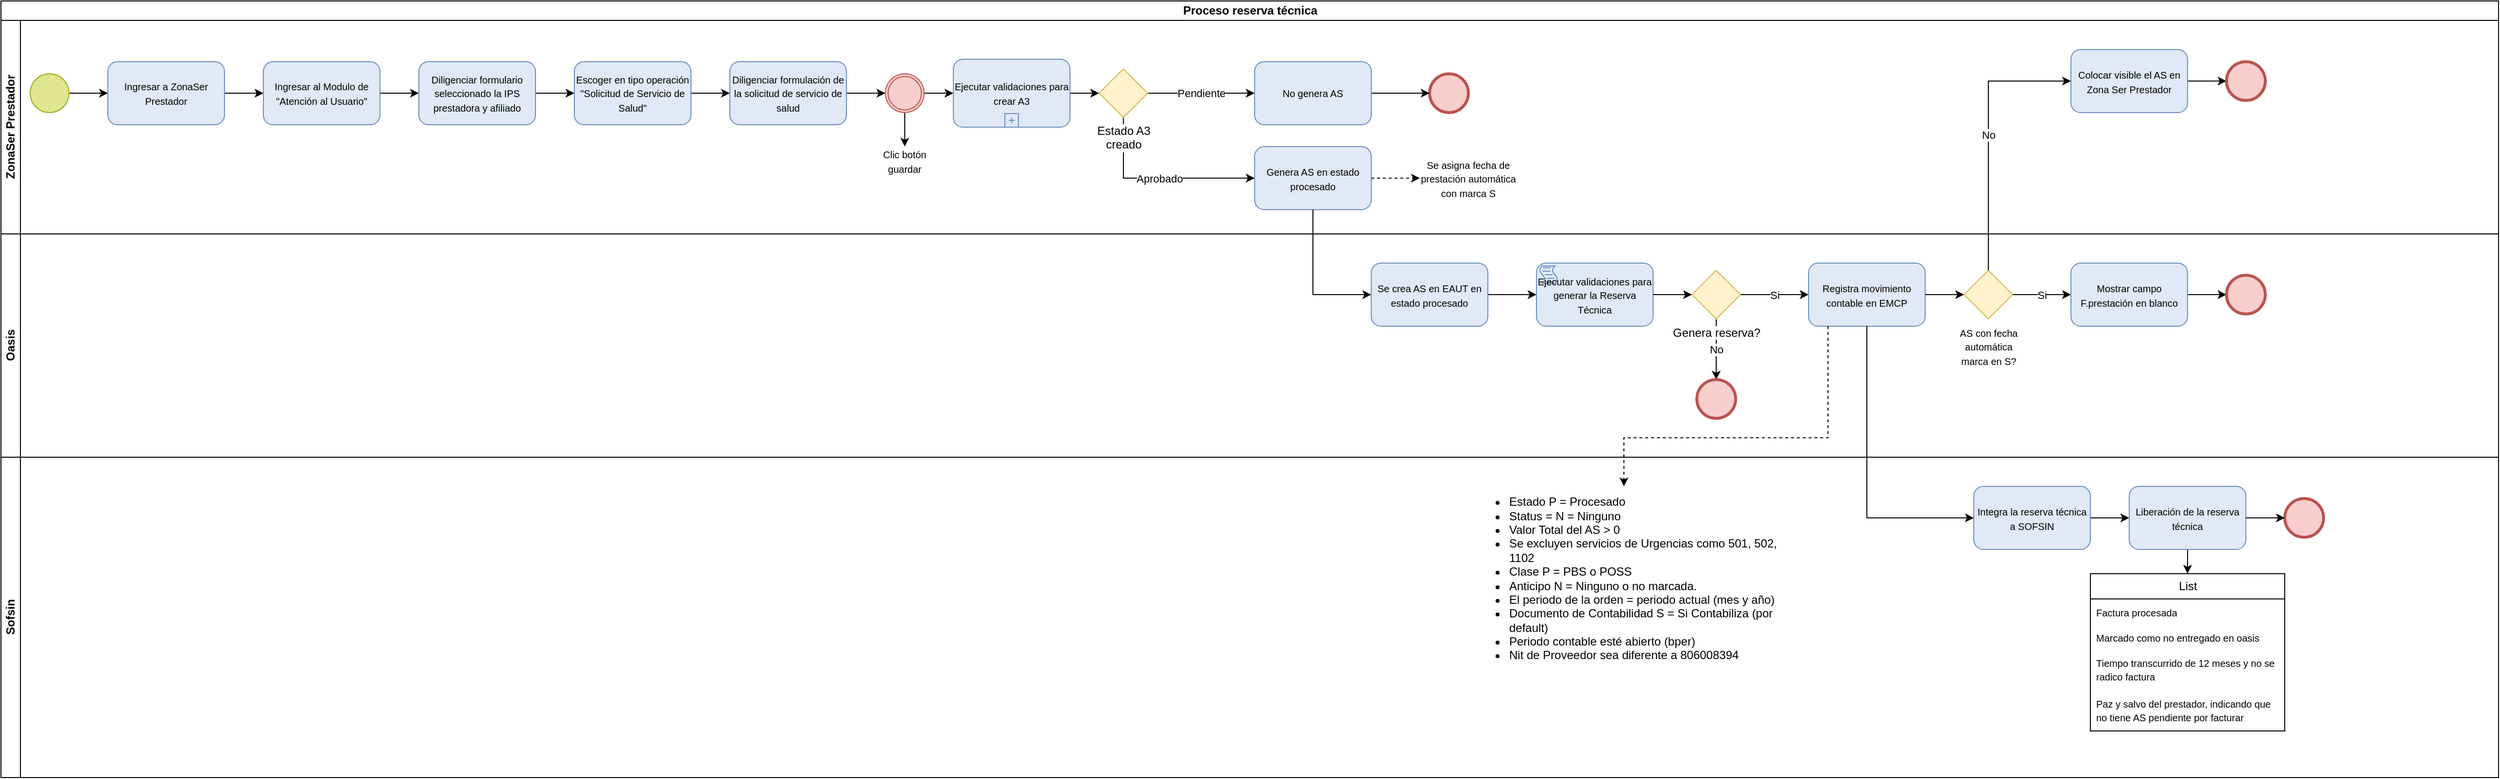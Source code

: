 <mxfile version="21.6.5" type="github">
  <diagram name="Página-1" id="OOA_6IZKtUR3cF3tt41C">
    <mxGraphModel dx="1434" dy="764" grid="1" gridSize="10" guides="1" tooltips="1" connect="1" arrows="1" fold="1" page="1" pageScale="1" pageWidth="2600" pageHeight="819" math="0" shadow="0">
      <root>
        <mxCell id="0" />
        <mxCell id="1" parent="0" />
        <mxCell id="e6QzIjx4ru65ZYh6eTGg-1" value="Proceso reserva técnica" style="swimlane;childLayout=stackLayout;resizeParent=1;resizeParentMax=0;horizontal=1;startSize=20;horizontalStack=0;html=1;" parent="1" vertex="1">
          <mxGeometry x="10" y="10" width="2570" height="800" as="geometry" />
        </mxCell>
        <mxCell id="e6QzIjx4ru65ZYh6eTGg-2" value="ZonaSer Prestador" style="swimlane;startSize=20;horizontal=0;html=1;" parent="e6QzIjx4ru65ZYh6eTGg-1" vertex="1">
          <mxGeometry y="20" width="2570" height="220" as="geometry" />
        </mxCell>
        <mxCell id="e6QzIjx4ru65ZYh6eTGg-6" value="" style="points=[[0.145,0.145,0],[0.5,0,0],[0.855,0.145,0],[1,0.5,0],[0.855,0.855,0],[0.5,1,0],[0.145,0.855,0],[0,0.5,0]];shape=mxgraph.bpmn.event;html=1;verticalLabelPosition=bottom;labelBackgroundColor=#ffffff;verticalAlign=top;align=center;perimeter=ellipsePerimeter;outlineConnect=0;aspect=fixed;outline=end;symbol=terminate2;fillColor=#f8cecc;strokeColor=#b85450;" parent="e6QzIjx4ru65ZYh6eTGg-2" vertex="1">
          <mxGeometry x="1470" y="55" width="40" height="40" as="geometry" />
        </mxCell>
        <mxCell id="e6QzIjx4ru65ZYh6eTGg-8" style="edgeStyle=orthogonalEdgeStyle;rounded=0;orthogonalLoop=1;jettySize=auto;html=1;" parent="e6QzIjx4ru65ZYh6eTGg-2" source="e6QzIjx4ru65ZYh6eTGg-5" target="e6QzIjx4ru65ZYh6eTGg-7" edge="1">
          <mxGeometry relative="1" as="geometry" />
        </mxCell>
        <mxCell id="e6QzIjx4ru65ZYh6eTGg-5" value="" style="points=[[0.145,0.145,0],[0.5,0,0],[0.855,0.145,0],[1,0.5,0],[0.855,0.855,0],[0.5,1,0],[0.145,0.855,0],[0,0.5,0]];shape=mxgraph.bpmn.event;html=1;verticalLabelPosition=bottom;labelBackgroundColor=#ffffff;verticalAlign=top;align=center;perimeter=ellipsePerimeter;outlineConnect=0;aspect=fixed;outline=standard;symbol=general;fillColor=#e0e68e;strokeColor=#95a81a;" parent="e6QzIjx4ru65ZYh6eTGg-2" vertex="1">
          <mxGeometry x="30" y="55" width="40" height="40" as="geometry" />
        </mxCell>
        <mxCell id="e6QzIjx4ru65ZYh6eTGg-11" value="" style="edgeStyle=orthogonalEdgeStyle;rounded=0;orthogonalLoop=1;jettySize=auto;html=1;" parent="e6QzIjx4ru65ZYh6eTGg-2" source="e6QzIjx4ru65ZYh6eTGg-7" target="e6QzIjx4ru65ZYh6eTGg-10" edge="1">
          <mxGeometry relative="1" as="geometry" />
        </mxCell>
        <mxCell id="e6QzIjx4ru65ZYh6eTGg-7" value="&lt;font style=&quot;font-size: 10px;&quot;&gt;Ingresar a ZonaSer Prestador&lt;/font&gt;" style="points=[[0.25,0,0],[0.5,0,0],[0.75,0,0],[1,0.25,0],[1,0.5,0],[1,0.75,0],[0.75,1,0],[0.5,1,0],[0.25,1,0],[0,0.75,0],[0,0.5,0],[0,0.25,0]];shape=mxgraph.bpmn.task;whiteSpace=wrap;rectStyle=rounded;size=10;html=1;container=1;expand=0;collapsible=0;taskMarker=abstract;fillColor=#E0E9F5;strokeColor=#6c8ebf;" parent="e6QzIjx4ru65ZYh6eTGg-2" vertex="1">
          <mxGeometry x="110" y="42.5" width="120" height="65" as="geometry" />
        </mxCell>
        <mxCell id="e6QzIjx4ru65ZYh6eTGg-13" value="" style="edgeStyle=orthogonalEdgeStyle;rounded=0;orthogonalLoop=1;jettySize=auto;html=1;" parent="e6QzIjx4ru65ZYh6eTGg-2" source="e6QzIjx4ru65ZYh6eTGg-10" target="e6QzIjx4ru65ZYh6eTGg-12" edge="1">
          <mxGeometry relative="1" as="geometry" />
        </mxCell>
        <mxCell id="e6QzIjx4ru65ZYh6eTGg-10" value="&lt;font style=&quot;font-size: 10px;&quot;&gt;Ingresar al Modulo de &quot;Atención al Usuario&quot;&lt;/font&gt;" style="points=[[0.25,0,0],[0.5,0,0],[0.75,0,0],[1,0.25,0],[1,0.5,0],[1,0.75,0],[0.75,1,0],[0.5,1,0],[0.25,1,0],[0,0.75,0],[0,0.5,0],[0,0.25,0]];shape=mxgraph.bpmn.task;whiteSpace=wrap;rectStyle=rounded;size=10;html=1;container=1;expand=0;collapsible=0;taskMarker=abstract;fillColor=#E0E9F5;strokeColor=#6c8ebf;" parent="e6QzIjx4ru65ZYh6eTGg-2" vertex="1">
          <mxGeometry x="270" y="42.5" width="120" height="65" as="geometry" />
        </mxCell>
        <mxCell id="e6QzIjx4ru65ZYh6eTGg-15" value="" style="edgeStyle=orthogonalEdgeStyle;rounded=0;orthogonalLoop=1;jettySize=auto;html=1;" parent="e6QzIjx4ru65ZYh6eTGg-2" source="e6QzIjx4ru65ZYh6eTGg-12" target="e6QzIjx4ru65ZYh6eTGg-14" edge="1">
          <mxGeometry relative="1" as="geometry" />
        </mxCell>
        <mxCell id="e6QzIjx4ru65ZYh6eTGg-12" value="&lt;font style=&quot;font-size: 10px;&quot;&gt;Diligenciar formulario seleccionado la IPS prestadora y afiliado&lt;/font&gt;" style="points=[[0.25,0,0],[0.5,0,0],[0.75,0,0],[1,0.25,0],[1,0.5,0],[1,0.75,0],[0.75,1,0],[0.5,1,0],[0.25,1,0],[0,0.75,0],[0,0.5,0],[0,0.25,0]];shape=mxgraph.bpmn.task;whiteSpace=wrap;rectStyle=rounded;size=10;html=1;container=1;expand=0;collapsible=0;taskMarker=abstract;fillColor=#E0E9F5;strokeColor=#6c8ebf;" parent="e6QzIjx4ru65ZYh6eTGg-2" vertex="1">
          <mxGeometry x="430" y="42.5" width="120" height="65" as="geometry" />
        </mxCell>
        <mxCell id="e6QzIjx4ru65ZYh6eTGg-18" value="" style="edgeStyle=orthogonalEdgeStyle;rounded=0;orthogonalLoop=1;jettySize=auto;html=1;" parent="e6QzIjx4ru65ZYh6eTGg-2" source="e6QzIjx4ru65ZYh6eTGg-14" target="e6QzIjx4ru65ZYh6eTGg-17" edge="1">
          <mxGeometry relative="1" as="geometry" />
        </mxCell>
        <mxCell id="e6QzIjx4ru65ZYh6eTGg-14" value="&lt;font style=&quot;font-size: 10px;&quot;&gt;Escoger en tipo operación &quot;Solicitud de Servicio de Salud&quot;&lt;/font&gt;" style="points=[[0.25,0,0],[0.5,0,0],[0.75,0,0],[1,0.25,0],[1,0.5,0],[1,0.75,0],[0.75,1,0],[0.5,1,0],[0.25,1,0],[0,0.75,0],[0,0.5,0],[0,0.25,0]];shape=mxgraph.bpmn.task;whiteSpace=wrap;rectStyle=rounded;size=10;html=1;container=1;expand=0;collapsible=0;taskMarker=abstract;fillColor=#E0E9F5;strokeColor=#6c8ebf;" parent="e6QzIjx4ru65ZYh6eTGg-2" vertex="1">
          <mxGeometry x="590" y="42.5" width="120" height="65" as="geometry" />
        </mxCell>
        <mxCell id="e6QzIjx4ru65ZYh6eTGg-20" style="edgeStyle=orthogonalEdgeStyle;rounded=0;orthogonalLoop=1;jettySize=auto;html=1;" parent="e6QzIjx4ru65ZYh6eTGg-2" source="e6QzIjx4ru65ZYh6eTGg-17" target="e6QzIjx4ru65ZYh6eTGg-19" edge="1">
          <mxGeometry relative="1" as="geometry" />
        </mxCell>
        <mxCell id="e6QzIjx4ru65ZYh6eTGg-17" value="&lt;font style=&quot;font-size: 10px;&quot;&gt;Diligenciar formulación de la solicitud de servicio de salud&lt;/font&gt;" style="points=[[0.25,0,0],[0.5,0,0],[0.75,0,0],[1,0.25,0],[1,0.5,0],[1,0.75,0],[0.75,1,0],[0.5,1,0],[0.25,1,0],[0,0.75,0],[0,0.5,0],[0,0.25,0]];shape=mxgraph.bpmn.task;whiteSpace=wrap;rectStyle=rounded;size=10;html=1;container=1;expand=0;collapsible=0;taskMarker=abstract;fillColor=#E0E9F5;strokeColor=#6c8ebf;" parent="e6QzIjx4ru65ZYh6eTGg-2" vertex="1">
          <mxGeometry x="750" y="42.5" width="120" height="65" as="geometry" />
        </mxCell>
        <mxCell id="e6QzIjx4ru65ZYh6eTGg-22" style="edgeStyle=orthogonalEdgeStyle;rounded=0;orthogonalLoop=1;jettySize=auto;html=1;" parent="e6QzIjx4ru65ZYh6eTGg-2" source="e6QzIjx4ru65ZYh6eTGg-19" target="e6QzIjx4ru65ZYh6eTGg-21" edge="1">
          <mxGeometry relative="1" as="geometry" />
        </mxCell>
        <mxCell id="e6QzIjx4ru65ZYh6eTGg-24" style="edgeStyle=orthogonalEdgeStyle;rounded=0;orthogonalLoop=1;jettySize=auto;html=1;entryX=0;entryY=0.5;entryDx=0;entryDy=0;entryPerimeter=0;" parent="e6QzIjx4ru65ZYh6eTGg-2" source="e6QzIjx4ru65ZYh6eTGg-19" target="H_R73cIt_kcQ9z9remFp-1" edge="1">
          <mxGeometry relative="1" as="geometry">
            <mxPoint x="980" y="75" as="targetPoint" />
          </mxGeometry>
        </mxCell>
        <mxCell id="e6QzIjx4ru65ZYh6eTGg-19" value="" style="points=[[0.145,0.145,0],[0.5,0,0],[0.855,0.145,0],[1,0.5,0],[0.855,0.855,0],[0.5,1,0],[0.145,0.855,0],[0,0.5,0]];shape=mxgraph.bpmn.event;html=1;verticalLabelPosition=bottom;labelBackgroundColor=#ffffff;verticalAlign=top;align=center;perimeter=ellipsePerimeter;outlineConnect=0;aspect=fixed;outline=throwing;symbol=general;fillColor=#f8cecc;strokeColor=#b85450;" parent="e6QzIjx4ru65ZYh6eTGg-2" vertex="1">
          <mxGeometry x="910" y="55" width="40" height="40" as="geometry" />
        </mxCell>
        <mxCell id="e6QzIjx4ru65ZYh6eTGg-21" value="&lt;font style=&quot;font-size: 10px;&quot;&gt;Clic botón guardar&lt;/font&gt;" style="text;html=1;strokeColor=none;fillColor=none;align=center;verticalAlign=middle;whiteSpace=wrap;rounded=0;" parent="e6QzIjx4ru65ZYh6eTGg-2" vertex="1">
          <mxGeometry x="900" y="130" width="60" height="30" as="geometry" />
        </mxCell>
        <mxCell id="e6QzIjx4ru65ZYh6eTGg-27" style="edgeStyle=orthogonalEdgeStyle;rounded=0;orthogonalLoop=1;jettySize=auto;html=1;entryX=0;entryY=0.5;entryDx=0;entryDy=0;entryPerimeter=0;exitX=1;exitY=0.5;exitDx=0;exitDy=0;exitPerimeter=0;" parent="e6QzIjx4ru65ZYh6eTGg-2" source="H_R73cIt_kcQ9z9remFp-1" target="e6QzIjx4ru65ZYh6eTGg-28" edge="1">
          <mxGeometry relative="1" as="geometry">
            <mxPoint x="1170" y="75" as="targetPoint" />
            <mxPoint x="1100" y="75" as="sourcePoint" />
          </mxGeometry>
        </mxCell>
        <mxCell id="e6QzIjx4ru65ZYh6eTGg-29" value="Pendiente" style="edgeStyle=orthogonalEdgeStyle;rounded=0;orthogonalLoop=1;jettySize=auto;html=1;entryX=0;entryY=0.5;entryDx=0;entryDy=0;entryPerimeter=0;" parent="e6QzIjx4ru65ZYh6eTGg-2" source="e6QzIjx4ru65ZYh6eTGg-28" target="e6QzIjx4ru65ZYh6eTGg-31" edge="1">
          <mxGeometry relative="1" as="geometry">
            <mxPoint x="1270" y="75" as="targetPoint" />
          </mxGeometry>
        </mxCell>
        <mxCell id="e6QzIjx4ru65ZYh6eTGg-30" value="Aprobado" style="edgeStyle=orthogonalEdgeStyle;rounded=0;orthogonalLoop=1;jettySize=auto;html=1;entryX=0;entryY=0.5;entryDx=0;entryDy=0;entryPerimeter=0;" parent="e6QzIjx4ru65ZYh6eTGg-2" source="e6QzIjx4ru65ZYh6eTGg-28" target="e6QzIjx4ru65ZYh6eTGg-32" edge="1">
          <mxGeometry relative="1" as="geometry">
            <mxPoint x="1250" y="180" as="targetPoint" />
            <Array as="points">
              <mxPoint x="1155" y="163" />
            </Array>
          </mxGeometry>
        </mxCell>
        <mxCell id="e6QzIjx4ru65ZYh6eTGg-28" value="Estado A3&lt;br&gt;creado" style="points=[[0.25,0.25,0],[0.5,0,0],[0.75,0.25,0],[1,0.5,0],[0.75,0.75,0],[0.5,1,0],[0.25,0.75,0],[0,0.5,0]];shape=mxgraph.bpmn.gateway2;html=1;verticalLabelPosition=bottom;labelBackgroundColor=#ffffff;verticalAlign=top;align=center;perimeter=rhombusPerimeter;outlineConnect=0;outline=none;symbol=none;fillColor=#fff2cc;strokeColor=#d6b656;" parent="e6QzIjx4ru65ZYh6eTGg-2" vertex="1">
          <mxGeometry x="1130" y="50" width="50" height="50" as="geometry" />
        </mxCell>
        <mxCell id="e6QzIjx4ru65ZYh6eTGg-33" style="edgeStyle=orthogonalEdgeStyle;rounded=0;orthogonalLoop=1;jettySize=auto;html=1;entryX=0;entryY=0.5;entryDx=0;entryDy=0;entryPerimeter=0;" parent="e6QzIjx4ru65ZYh6eTGg-2" source="e6QzIjx4ru65ZYh6eTGg-31" target="e6QzIjx4ru65ZYh6eTGg-6" edge="1">
          <mxGeometry relative="1" as="geometry" />
        </mxCell>
        <mxCell id="e6QzIjx4ru65ZYh6eTGg-31" value="&lt;span style=&quot;font-size: 10px;&quot;&gt;No genera AS&lt;/span&gt;" style="points=[[0.25,0,0],[0.5,0,0],[0.75,0,0],[1,0.25,0],[1,0.5,0],[1,0.75,0],[0.75,1,0],[0.5,1,0],[0.25,1,0],[0,0.75,0],[0,0.5,0],[0,0.25,0]];shape=mxgraph.bpmn.task;whiteSpace=wrap;rectStyle=rounded;size=10;html=1;container=1;expand=0;collapsible=0;taskMarker=abstract;fillColor=#E0E9F5;strokeColor=#6c8ebf;" parent="e6QzIjx4ru65ZYh6eTGg-2" vertex="1">
          <mxGeometry x="1290" y="42.5" width="120" height="65" as="geometry" />
        </mxCell>
        <mxCell id="H_R73cIt_kcQ9z9remFp-3" style="edgeStyle=orthogonalEdgeStyle;rounded=0;orthogonalLoop=1;jettySize=auto;html=1;dashed=1;" edge="1" parent="e6QzIjx4ru65ZYh6eTGg-2" source="e6QzIjx4ru65ZYh6eTGg-32" target="H_R73cIt_kcQ9z9remFp-2">
          <mxGeometry relative="1" as="geometry" />
        </mxCell>
        <mxCell id="e6QzIjx4ru65ZYh6eTGg-32" value="&lt;span style=&quot;font-size: 10px;&quot;&gt;Genera AS en estado procesado&lt;/span&gt;" style="points=[[0.25,0,0],[0.5,0,0],[0.75,0,0],[1,0.25,0],[1,0.5,0],[1,0.75,0],[0.75,1,0],[0.5,1,0],[0.25,1,0],[0,0.75,0],[0,0.5,0],[0,0.25,0]];shape=mxgraph.bpmn.task;whiteSpace=wrap;rectStyle=rounded;size=10;html=1;container=1;expand=0;collapsible=0;taskMarker=abstract;fillColor=#E0E9F5;strokeColor=#6c8ebf;" parent="e6QzIjx4ru65ZYh6eTGg-2" vertex="1">
          <mxGeometry x="1290" y="130" width="120" height="65" as="geometry" />
        </mxCell>
        <mxCell id="e6QzIjx4ru65ZYh6eTGg-71" style="edgeStyle=orthogonalEdgeStyle;rounded=0;orthogonalLoop=1;jettySize=auto;html=1;entryX=0;entryY=0.5;entryDx=0;entryDy=0;entryPerimeter=0;" parent="e6QzIjx4ru65ZYh6eTGg-2" source="e6QzIjx4ru65ZYh6eTGg-61" target="e6QzIjx4ru65ZYh6eTGg-72" edge="1">
          <mxGeometry relative="1" as="geometry">
            <mxPoint x="2310" y="62.5" as="targetPoint" />
          </mxGeometry>
        </mxCell>
        <mxCell id="e6QzIjx4ru65ZYh6eTGg-61" value="&lt;span style=&quot;font-size: 10px;&quot;&gt;Colocar visible el AS en Zona Ser Prestador&lt;/span&gt;" style="points=[[0.25,0,0],[0.5,0,0],[0.75,0,0],[1,0.25,0],[1,0.5,0],[1,0.75,0],[0.75,1,0],[0.5,1,0],[0.25,1,0],[0,0.75,0],[0,0.5,0],[0,0.25,0]];shape=mxgraph.bpmn.task;whiteSpace=wrap;rectStyle=rounded;size=10;html=1;container=1;expand=0;collapsible=0;taskMarker=abstract;fillColor=#E0E9F5;strokeColor=#6c8ebf;" parent="e6QzIjx4ru65ZYh6eTGg-2" vertex="1">
          <mxGeometry x="2130" y="30" width="120" height="65" as="geometry" />
        </mxCell>
        <mxCell id="e6QzIjx4ru65ZYh6eTGg-72" value="" style="points=[[0.145,0.145,0],[0.5,0,0],[0.855,0.145,0],[1,0.5,0],[0.855,0.855,0],[0.5,1,0],[0.145,0.855,0],[0,0.5,0]];shape=mxgraph.bpmn.event;html=1;verticalLabelPosition=bottom;labelBackgroundColor=#ffffff;verticalAlign=top;align=center;perimeter=ellipsePerimeter;outlineConnect=0;aspect=fixed;outline=end;symbol=terminate2;fillColor=#f8cecc;strokeColor=#b85450;" parent="e6QzIjx4ru65ZYh6eTGg-2" vertex="1">
          <mxGeometry x="2290" y="42.5" width="40" height="40" as="geometry" />
        </mxCell>
        <UserObject label="&lt;font style=&quot;font-size: 10px;&quot;&gt;Ejecutar validaciones para crear A3&lt;/font&gt;" link="https://app.diagrams.net/#Hkevinjporto%2FDiagramas-de-procesos%2Fmain%2FValidaciones%20para%20crear%20un%20A3.drawio" id="H_R73cIt_kcQ9z9remFp-1">
          <mxCell style="points=[[0.25,0,0],[0.5,0,0],[0.75,0,0],[1,0.25,0],[1,0.5,0],[1,0.75,0],[0.75,1,0],[0.5,1,0],[0.25,1,0],[0,0.75,0],[0,0.5,0],[0,0.25,0]];shape=mxgraph.bpmn.task;whiteSpace=wrap;rectStyle=rounded;size=10;html=1;container=1;expand=0;collapsible=0;taskMarker=abstract;isLoopSub=1;fillColor=#E0E9F5;strokeColor=#6c8ebf;" vertex="1" parent="e6QzIjx4ru65ZYh6eTGg-2">
            <mxGeometry x="980" y="40" width="120" height="70" as="geometry" />
          </mxCell>
        </UserObject>
        <mxCell id="H_R73cIt_kcQ9z9remFp-2" value="&lt;font style=&quot;font-size: 10px;&quot;&gt;Se asigna fecha de prestación automática con marca S&lt;/font&gt;" style="text;html=1;strokeColor=none;fillColor=none;align=center;verticalAlign=middle;whiteSpace=wrap;rounded=0;" vertex="1" parent="e6QzIjx4ru65ZYh6eTGg-2">
          <mxGeometry x="1460" y="142.5" width="100" height="40" as="geometry" />
        </mxCell>
        <mxCell id="e6QzIjx4ru65ZYh6eTGg-3" value="Oasis" style="swimlane;startSize=20;horizontal=0;html=1;" parent="e6QzIjx4ru65ZYh6eTGg-1" vertex="1">
          <mxGeometry y="240" width="2570" height="230" as="geometry" />
        </mxCell>
        <mxCell id="e6QzIjx4ru65ZYh6eTGg-38" style="edgeStyle=orthogonalEdgeStyle;rounded=0;orthogonalLoop=1;jettySize=auto;html=1;" parent="e6QzIjx4ru65ZYh6eTGg-3" source="e6QzIjx4ru65ZYh6eTGg-35" target="e6QzIjx4ru65ZYh6eTGg-37" edge="1">
          <mxGeometry relative="1" as="geometry" />
        </mxCell>
        <mxCell id="e6QzIjx4ru65ZYh6eTGg-35" value="&lt;span style=&quot;font-size: 10px;&quot;&gt;Se crea AS en EAUT en estado procesado&lt;/span&gt;" style="points=[[0.25,0,0],[0.5,0,0],[0.75,0,0],[1,0.25,0],[1,0.5,0],[1,0.75,0],[0.75,1,0],[0.5,1,0],[0.25,1,0],[0,0.75,0],[0,0.5,0],[0,0.25,0]];shape=mxgraph.bpmn.task;whiteSpace=wrap;rectStyle=rounded;size=10;html=1;container=1;expand=0;collapsible=0;taskMarker=abstract;fillColor=#E0E9F5;strokeColor=#6c8ebf;" parent="e6QzIjx4ru65ZYh6eTGg-3" vertex="1">
          <mxGeometry x="1410" y="30" width="120" height="65" as="geometry" />
        </mxCell>
        <mxCell id="e6QzIjx4ru65ZYh6eTGg-37" value="&lt;font style=&quot;font-size: 10px;&quot;&gt;Ejecutar validaciones para generar la Reserva Técnica&lt;/font&gt;" style="points=[[0.25,0,0],[0.5,0,0],[0.75,0,0],[1,0.25,0],[1,0.5,0],[1,0.75,0],[0.75,1,0],[0.5,1,0],[0.25,1,0],[0,0.75,0],[0,0.5,0],[0,0.25,0]];shape=mxgraph.bpmn.task;whiteSpace=wrap;rectStyle=rounded;size=10;html=1;container=1;expand=0;collapsible=0;taskMarker=script;fillColor=#E0E9F5;strokeColor=#6c8ebf;" parent="e6QzIjx4ru65ZYh6eTGg-3" vertex="1">
          <mxGeometry x="1580" y="30" width="120" height="65" as="geometry" />
        </mxCell>
        <mxCell id="e6QzIjx4ru65ZYh6eTGg-43" value="Si" style="edgeStyle=orthogonalEdgeStyle;rounded=0;orthogonalLoop=1;jettySize=auto;html=1;" parent="e6QzIjx4ru65ZYh6eTGg-3" source="e6QzIjx4ru65ZYh6eTGg-41" target="e6QzIjx4ru65ZYh6eTGg-46" edge="1">
          <mxGeometry relative="1" as="geometry">
            <mxPoint x="1860" y="62.5" as="targetPoint" />
          </mxGeometry>
        </mxCell>
        <mxCell id="e6QzIjx4ru65ZYh6eTGg-44" value="No" style="edgeStyle=orthogonalEdgeStyle;rounded=0;orthogonalLoop=1;jettySize=auto;html=1;entryX=0.5;entryY=0;entryDx=0;entryDy=0;entryPerimeter=0;" parent="e6QzIjx4ru65ZYh6eTGg-3" source="e6QzIjx4ru65ZYh6eTGg-41" target="e6QzIjx4ru65ZYh6eTGg-45" edge="1">
          <mxGeometry relative="1" as="geometry">
            <mxPoint x="1765" y="160" as="targetPoint" />
            <Array as="points" />
          </mxGeometry>
        </mxCell>
        <mxCell id="e6QzIjx4ru65ZYh6eTGg-41" value="Genera reserva?" style="points=[[0.25,0.25,0],[0.5,0,0],[0.75,0.25,0],[1,0.5,0],[0.75,0.75,0],[0.5,1,0],[0.25,0.75,0],[0,0.5,0]];shape=mxgraph.bpmn.gateway2;html=1;verticalLabelPosition=bottom;labelBackgroundColor=#ffffff;verticalAlign=top;align=center;perimeter=rhombusPerimeter;outlineConnect=0;outline=none;symbol=none;fillColor=#fff2cc;strokeColor=#d6b656;" parent="e6QzIjx4ru65ZYh6eTGg-3" vertex="1">
          <mxGeometry x="1740" y="37.5" width="50" height="50" as="geometry" />
        </mxCell>
        <mxCell id="e6QzIjx4ru65ZYh6eTGg-42" value="" style="edgeStyle=orthogonalEdgeStyle;rounded=0;orthogonalLoop=1;jettySize=auto;html=1;" parent="e6QzIjx4ru65ZYh6eTGg-3" source="e6QzIjx4ru65ZYh6eTGg-37" target="e6QzIjx4ru65ZYh6eTGg-41" edge="1">
          <mxGeometry relative="1" as="geometry">
            <mxPoint x="1710" y="312.5" as="sourcePoint" />
            <mxPoint x="1750" y="312.5" as="targetPoint" />
          </mxGeometry>
        </mxCell>
        <mxCell id="e6QzIjx4ru65ZYh6eTGg-45" value="" style="points=[[0.145,0.145,0],[0.5,0,0],[0.855,0.145,0],[1,0.5,0],[0.855,0.855,0],[0.5,1,0],[0.145,0.855,0],[0,0.5,0]];shape=mxgraph.bpmn.event;html=1;verticalLabelPosition=bottom;labelBackgroundColor=#ffffff;verticalAlign=top;align=center;perimeter=ellipsePerimeter;outlineConnect=0;aspect=fixed;outline=end;symbol=terminate2;fillColor=#f8cecc;strokeColor=#b85450;" parent="e6QzIjx4ru65ZYh6eTGg-3" vertex="1">
          <mxGeometry x="1745" y="150" width="40" height="40" as="geometry" />
        </mxCell>
        <mxCell id="e6QzIjx4ru65ZYh6eTGg-46" value="&lt;span style=&quot;font-size: 10px;&quot;&gt;Registra movimiento contable en EMCP&lt;/span&gt;" style="points=[[0.25,0,0],[0.5,0,0],[0.75,0,0],[1,0.25,0],[1,0.5,0],[1,0.75,0],[0.75,1,0],[0.5,1,0],[0.25,1,0],[0,0.75,0],[0,0.5,0],[0,0.25,0]];shape=mxgraph.bpmn.task;whiteSpace=wrap;rectStyle=rounded;size=10;html=1;container=1;expand=0;collapsible=0;taskMarker=abstract;fillColor=#E0E9F5;strokeColor=#6c8ebf;" parent="e6QzIjx4ru65ZYh6eTGg-3" vertex="1">
          <mxGeometry x="1860" y="30" width="120" height="65" as="geometry" />
        </mxCell>
        <mxCell id="e6QzIjx4ru65ZYh6eTGg-62" value="Si" style="edgeStyle=orthogonalEdgeStyle;rounded=0;orthogonalLoop=1;jettySize=auto;html=1;entryX=0;entryY=0.5;entryDx=0;entryDy=0;entryPerimeter=0;" parent="e6QzIjx4ru65ZYh6eTGg-3" source="e6QzIjx4ru65ZYh6eTGg-59" target="e6QzIjx4ru65ZYh6eTGg-63" edge="1">
          <mxGeometry relative="1" as="geometry">
            <mxPoint x="2130" y="63" as="targetPoint" />
          </mxGeometry>
        </mxCell>
        <mxCell id="e6QzIjx4ru65ZYh6eTGg-59" value="&lt;font style=&quot;font-size: 10px;&quot;&gt;AS con fecha &lt;br&gt;automática &lt;br&gt;marca en S?&lt;/font&gt;" style="points=[[0.25,0.25,0],[0.5,0,0],[0.75,0.25,0],[1,0.5,0],[0.75,0.75,0],[0.5,1,0],[0.25,0.75,0],[0,0.5,0]];shape=mxgraph.bpmn.gateway2;html=1;verticalLabelPosition=bottom;labelBackgroundColor=#ffffff;verticalAlign=top;align=center;perimeter=rhombusPerimeter;outlineConnect=0;outline=none;symbol=none;fillColor=#fff2cc;strokeColor=#d6b656;" parent="e6QzIjx4ru65ZYh6eTGg-3" vertex="1">
          <mxGeometry x="2020" y="37.5" width="50" height="50" as="geometry" />
        </mxCell>
        <mxCell id="e6QzIjx4ru65ZYh6eTGg-58" style="edgeStyle=orthogonalEdgeStyle;rounded=0;orthogonalLoop=1;jettySize=auto;html=1;" parent="e6QzIjx4ru65ZYh6eTGg-3" source="e6QzIjx4ru65ZYh6eTGg-46" target="e6QzIjx4ru65ZYh6eTGg-59" edge="1">
          <mxGeometry relative="1" as="geometry">
            <mxPoint x="2040" y="62.5" as="targetPoint" />
          </mxGeometry>
        </mxCell>
        <mxCell id="e6QzIjx4ru65ZYh6eTGg-73" style="edgeStyle=orthogonalEdgeStyle;rounded=0;orthogonalLoop=1;jettySize=auto;html=1;entryX=0;entryY=0.5;entryDx=0;entryDy=0;entryPerimeter=0;" parent="e6QzIjx4ru65ZYh6eTGg-3" source="e6QzIjx4ru65ZYh6eTGg-63" target="e6QzIjx4ru65ZYh6eTGg-74" edge="1">
          <mxGeometry relative="1" as="geometry">
            <mxPoint x="2300" y="62.5" as="targetPoint" />
          </mxGeometry>
        </mxCell>
        <mxCell id="e6QzIjx4ru65ZYh6eTGg-63" value="&lt;font style=&quot;font-size: 10px;&quot;&gt;Mostrar campo F.prestación en blanco&lt;/font&gt;" style="points=[[0.25,0,0],[0.5,0,0],[0.75,0,0],[1,0.25,0],[1,0.5,0],[1,0.75,0],[0.75,1,0],[0.5,1,0],[0.25,1,0],[0,0.75,0],[0,0.5,0],[0,0.25,0]];shape=mxgraph.bpmn.task;whiteSpace=wrap;rectStyle=rounded;size=10;html=1;container=1;expand=0;collapsible=0;taskMarker=abstract;fillColor=#E0E9F5;strokeColor=#6c8ebf;" parent="e6QzIjx4ru65ZYh6eTGg-3" vertex="1">
          <mxGeometry x="2130" y="30" width="120" height="65" as="geometry" />
        </mxCell>
        <mxCell id="e6QzIjx4ru65ZYh6eTGg-74" value="" style="points=[[0.145,0.145,0],[0.5,0,0],[0.855,0.145,0],[1,0.5,0],[0.855,0.855,0],[0.5,1,0],[0.145,0.855,0],[0,0.5,0]];shape=mxgraph.bpmn.event;html=1;verticalLabelPosition=bottom;labelBackgroundColor=#ffffff;verticalAlign=top;align=center;perimeter=ellipsePerimeter;outlineConnect=0;aspect=fixed;outline=end;symbol=terminate2;fillColor=#f8cecc;strokeColor=#b85450;" parent="e6QzIjx4ru65ZYh6eTGg-3" vertex="1">
          <mxGeometry x="2290" y="42.5" width="40" height="40" as="geometry" />
        </mxCell>
        <mxCell id="e6QzIjx4ru65ZYh6eTGg-4" value="Sofsin" style="swimlane;startSize=20;horizontal=0;html=1;" parent="e6QzIjx4ru65ZYh6eTGg-1" vertex="1">
          <mxGeometry y="470" width="2570" height="330" as="geometry" />
        </mxCell>
        <mxCell id="e6QzIjx4ru65ZYh6eTGg-52" style="edgeStyle=orthogonalEdgeStyle;rounded=0;orthogonalLoop=1;jettySize=auto;html=1;" parent="e6QzIjx4ru65ZYh6eTGg-4" source="e6QzIjx4ru65ZYh6eTGg-49" target="e6QzIjx4ru65ZYh6eTGg-53" edge="1">
          <mxGeometry relative="1" as="geometry">
            <mxPoint x="2200" y="62.5" as="targetPoint" />
          </mxGeometry>
        </mxCell>
        <mxCell id="e6QzIjx4ru65ZYh6eTGg-49" value="&lt;span style=&quot;font-size: 10px;&quot;&gt;Integra la reserva técnica a SOFSIN&lt;/span&gt;" style="points=[[0.25,0,0],[0.5,0,0],[0.75,0,0],[1,0.25,0],[1,0.5,0],[1,0.75,0],[0.75,1,0],[0.5,1,0],[0.25,1,0],[0,0.75,0],[0,0.5,0],[0,0.25,0]];shape=mxgraph.bpmn.task;whiteSpace=wrap;rectStyle=rounded;size=10;html=1;container=1;expand=0;collapsible=0;taskMarker=abstract;fillColor=#E0E9F5;strokeColor=#6c8ebf;" parent="e6QzIjx4ru65ZYh6eTGg-4" vertex="1">
          <mxGeometry x="2030" y="30" width="120" height="65" as="geometry" />
        </mxCell>
        <mxCell id="e6QzIjx4ru65ZYh6eTGg-69" style="edgeStyle=orthogonalEdgeStyle;rounded=0;orthogonalLoop=1;jettySize=auto;html=1;entryX=0.5;entryY=0;entryDx=0;entryDy=0;" parent="e6QzIjx4ru65ZYh6eTGg-4" source="e6QzIjx4ru65ZYh6eTGg-53" target="e6QzIjx4ru65ZYh6eTGg-65" edge="1">
          <mxGeometry relative="1" as="geometry" />
        </mxCell>
        <mxCell id="e6QzIjx4ru65ZYh6eTGg-53" value="&lt;span style=&quot;font-size: 10px;&quot;&gt;Liberación de la reserva técnica&lt;/span&gt;" style="points=[[0.25,0,0],[0.5,0,0],[0.75,0,0],[1,0.25,0],[1,0.5,0],[1,0.75,0],[0.75,1,0],[0.5,1,0],[0.25,1,0],[0,0.75,0],[0,0.5,0],[0,0.25,0]];shape=mxgraph.bpmn.task;whiteSpace=wrap;rectStyle=rounded;size=10;html=1;container=1;expand=0;collapsible=0;taskMarker=abstract;fillColor=#E0E9F5;strokeColor=#6c8ebf;" parent="e6QzIjx4ru65ZYh6eTGg-4" vertex="1">
          <mxGeometry x="2190" y="30" width="120" height="65" as="geometry" />
        </mxCell>
        <mxCell id="e6QzIjx4ru65ZYh6eTGg-56" value="" style="points=[[0.145,0.145,0],[0.5,0,0],[0.855,0.145,0],[1,0.5,0],[0.855,0.855,0],[0.5,1,0],[0.145,0.855,0],[0,0.5,0]];shape=mxgraph.bpmn.event;html=1;verticalLabelPosition=bottom;labelBackgroundColor=#ffffff;verticalAlign=top;align=center;perimeter=ellipsePerimeter;outlineConnect=0;aspect=fixed;outline=end;symbol=terminate2;fillColor=#f8cecc;strokeColor=#b85450;" parent="e6QzIjx4ru65ZYh6eTGg-4" vertex="1">
          <mxGeometry x="2350" y="42.5" width="40" height="40" as="geometry" />
        </mxCell>
        <mxCell id="e6QzIjx4ru65ZYh6eTGg-57" value="" style="edgeStyle=orthogonalEdgeStyle;rounded=0;orthogonalLoop=1;jettySize=auto;html=1;" parent="e6QzIjx4ru65ZYh6eTGg-4" source="e6QzIjx4ru65ZYh6eTGg-53" target="e6QzIjx4ru65ZYh6eTGg-56" edge="1">
          <mxGeometry relative="1" as="geometry">
            <mxPoint x="2320" y="543" as="sourcePoint" />
            <mxPoint x="2420" y="542.5" as="targetPoint" />
          </mxGeometry>
        </mxCell>
        <mxCell id="e6QzIjx4ru65ZYh6eTGg-65" value="List" style="swimlane;fontStyle=0;childLayout=stackLayout;horizontal=1;startSize=26;fillColor=none;horizontalStack=0;resizeParent=1;resizeParentMax=0;resizeLast=0;collapsible=1;marginBottom=0;html=1;" parent="e6QzIjx4ru65ZYh6eTGg-4" vertex="1">
          <mxGeometry x="2150" y="120" width="200" height="162" as="geometry" />
        </mxCell>
        <mxCell id="e6QzIjx4ru65ZYh6eTGg-66" value="&lt;font style=&quot;font-size: 10px;&quot;&gt;Factura procesada&lt;/font&gt;" style="text;strokeColor=none;fillColor=none;align=left;verticalAlign=top;spacingLeft=4;spacingRight=4;overflow=hidden;rotatable=0;points=[[0,0.5],[1,0.5]];portConstraint=eastwest;whiteSpace=wrap;html=1;" parent="e6QzIjx4ru65ZYh6eTGg-65" vertex="1">
          <mxGeometry y="26" width="200" height="26" as="geometry" />
        </mxCell>
        <mxCell id="e6QzIjx4ru65ZYh6eTGg-67" value="&lt;font style=&quot;font-size: 10px;&quot;&gt;Marcado como no entregado en oasis&lt;/font&gt;" style="text;strokeColor=none;fillColor=none;align=left;verticalAlign=top;spacingLeft=4;spacingRight=4;overflow=hidden;rotatable=0;points=[[0,0.5],[1,0.5]];portConstraint=eastwest;whiteSpace=wrap;html=1;" parent="e6QzIjx4ru65ZYh6eTGg-65" vertex="1">
          <mxGeometry y="52" width="200" height="26" as="geometry" />
        </mxCell>
        <mxCell id="e6QzIjx4ru65ZYh6eTGg-68" value="&lt;font style=&quot;font-size: 10px;&quot;&gt;Tiempo transcurrido de 12 meses y no se radico factura&lt;/font&gt;" style="text;strokeColor=none;fillColor=none;align=left;verticalAlign=top;spacingLeft=4;spacingRight=4;overflow=hidden;rotatable=0;points=[[0,0.5],[1,0.5]];portConstraint=eastwest;whiteSpace=wrap;html=1;" parent="e6QzIjx4ru65ZYh6eTGg-65" vertex="1">
          <mxGeometry y="78" width="200" height="42" as="geometry" />
        </mxCell>
        <mxCell id="e6QzIjx4ru65ZYh6eTGg-70" value="&lt;font style=&quot;font-size: 10px;&quot;&gt;Paz y salvo del prestador, indicando que no tiene AS pendiente por facturar&lt;/font&gt;" style="text;strokeColor=none;fillColor=none;align=left;verticalAlign=top;spacingLeft=4;spacingRight=4;overflow=hidden;rotatable=0;points=[[0,0.5],[1,0.5]];portConstraint=eastwest;whiteSpace=wrap;html=1;" parent="e6QzIjx4ru65ZYh6eTGg-65" vertex="1">
          <mxGeometry y="120" width="200" height="42" as="geometry" />
        </mxCell>
        <mxCell id="H_R73cIt_kcQ9z9remFp-4" value="&lt;ul&gt;&lt;li&gt;Estado P = Procesado&lt;/li&gt;&lt;li&gt;Status = N = Ninguno&amp;nbsp;&lt;/li&gt;&lt;li&gt;Valor Total del AS &amp;gt; 0&lt;/li&gt;&lt;li&gt;Se excluyen servicios de Urgencias como 501, 502, 1102&lt;/li&gt;&lt;li&gt;Clase P = PBS o POSS&lt;/li&gt;&lt;li&gt;Anticipo N = Ninguno o no marcada.&lt;/li&gt;&lt;li&gt;El periodo de la orden = periodo actual (mes y año)&lt;/li&gt;&lt;li&gt;Documento de Contabilidad S = Si Contabiliza (por default)&lt;/li&gt;&lt;li&gt;Periodo contable esté abierto (bper)&lt;/li&gt;&lt;li&gt;Nit de Proveedor sea diferente a 806008394&lt;/li&gt;&lt;/ul&gt;" style="text;html=1;strokeColor=none;fillColor=none;align=left;verticalAlign=middle;whiteSpace=wrap;rounded=0;" vertex="1" parent="e6QzIjx4ru65ZYh6eTGg-4">
          <mxGeometry x="1510" y="30" width="320" height="190" as="geometry" />
        </mxCell>
        <mxCell id="e6QzIjx4ru65ZYh6eTGg-34" style="edgeStyle=orthogonalEdgeStyle;rounded=0;orthogonalLoop=1;jettySize=auto;html=1;entryX=0;entryY=0.5;entryDx=0;entryDy=0;entryPerimeter=0;" parent="e6QzIjx4ru65ZYh6eTGg-1" source="e6QzIjx4ru65ZYh6eTGg-32" target="e6QzIjx4ru65ZYh6eTGg-35" edge="1">
          <mxGeometry relative="1" as="geometry">
            <mxPoint x="1350" y="280" as="targetPoint" />
            <Array as="points">
              <mxPoint x="1350" y="303" />
            </Array>
          </mxGeometry>
        </mxCell>
        <mxCell id="e6QzIjx4ru65ZYh6eTGg-51" style="edgeStyle=orthogonalEdgeStyle;rounded=0;orthogonalLoop=1;jettySize=auto;html=1;entryX=0;entryY=0.5;entryDx=0;entryDy=0;entryPerimeter=0;" parent="e6QzIjx4ru65ZYh6eTGg-1" source="e6QzIjx4ru65ZYh6eTGg-46" target="e6QzIjx4ru65ZYh6eTGg-49" edge="1">
          <mxGeometry relative="1" as="geometry">
            <Array as="points">
              <mxPoint x="1920" y="533" />
            </Array>
          </mxGeometry>
        </mxCell>
        <mxCell id="e6QzIjx4ru65ZYh6eTGg-60" value="No" style="edgeStyle=orthogonalEdgeStyle;rounded=0;orthogonalLoop=1;jettySize=auto;html=1;entryX=0;entryY=0.5;entryDx=0;entryDy=0;entryPerimeter=0;" parent="e6QzIjx4ru65ZYh6eTGg-1" source="e6QzIjx4ru65ZYh6eTGg-59" target="e6QzIjx4ru65ZYh6eTGg-61" edge="1">
          <mxGeometry relative="1" as="geometry">
            <mxPoint x="2040" y="90" as="targetPoint" />
            <Array as="points">
              <mxPoint x="2045" y="83" />
            </Array>
          </mxGeometry>
        </mxCell>
        <mxCell id="H_R73cIt_kcQ9z9remFp-5" style="edgeStyle=orthogonalEdgeStyle;rounded=0;orthogonalLoop=1;jettySize=auto;html=1;dashed=1;" edge="1" parent="e6QzIjx4ru65ZYh6eTGg-1" source="e6QzIjx4ru65ZYh6eTGg-46" target="H_R73cIt_kcQ9z9remFp-4">
          <mxGeometry relative="1" as="geometry">
            <Array as="points">
              <mxPoint x="1880" y="450" />
              <mxPoint x="1670" y="450" />
            </Array>
          </mxGeometry>
        </mxCell>
      </root>
    </mxGraphModel>
  </diagram>
</mxfile>
